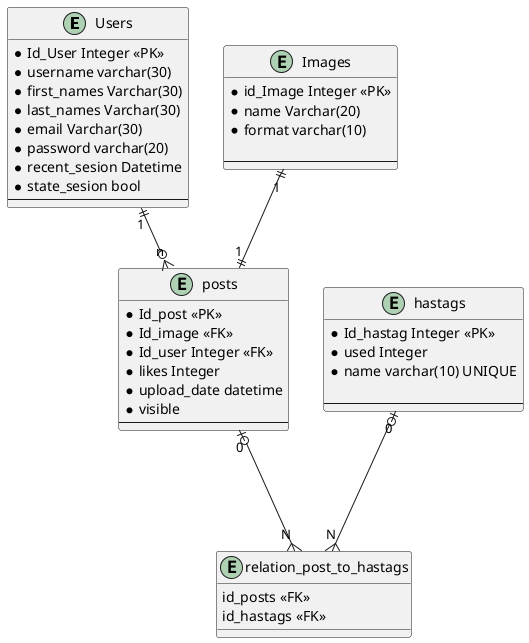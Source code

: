 @startuml

Entity Users{
    *Id_User Integer <<PK>>
    *username varchar(30)
    *first_names Varchar(30)
    *last_names Varchar(30)
    *email Varchar(30)
    *password varchar(20)
    *recent_sesion Datetime
    *state_sesion bool
    --
}

Entity posts  {
    * Id_post <<PK>>
    * Id_image <<FK>>
    * Id_user Integer <<FK>>
    * likes Integer 
    * upload_date datetime
    * visible
    --
}

Entity Images{
    *id_Image Integer <<PK>>
    *name Varchar(20)
    *format varchar(10)

    --
}

Entity hastags  {
    * Id_hastag Integer <<PK>>
    * used Integer 
    * name varchar(10) UNIQUE

    --
}


Entity relation_post_to_hastags{
    id_posts <<FK>>
    id_hastags <<FK>>
}

Users "1" ||--o{ "n" posts
Images "1" ||--|| "1" posts
posts "0" |o---{ "N" relation_post_to_hastags
hastags "0" |o---{ "N" relation_post_to_hastags







@enduml